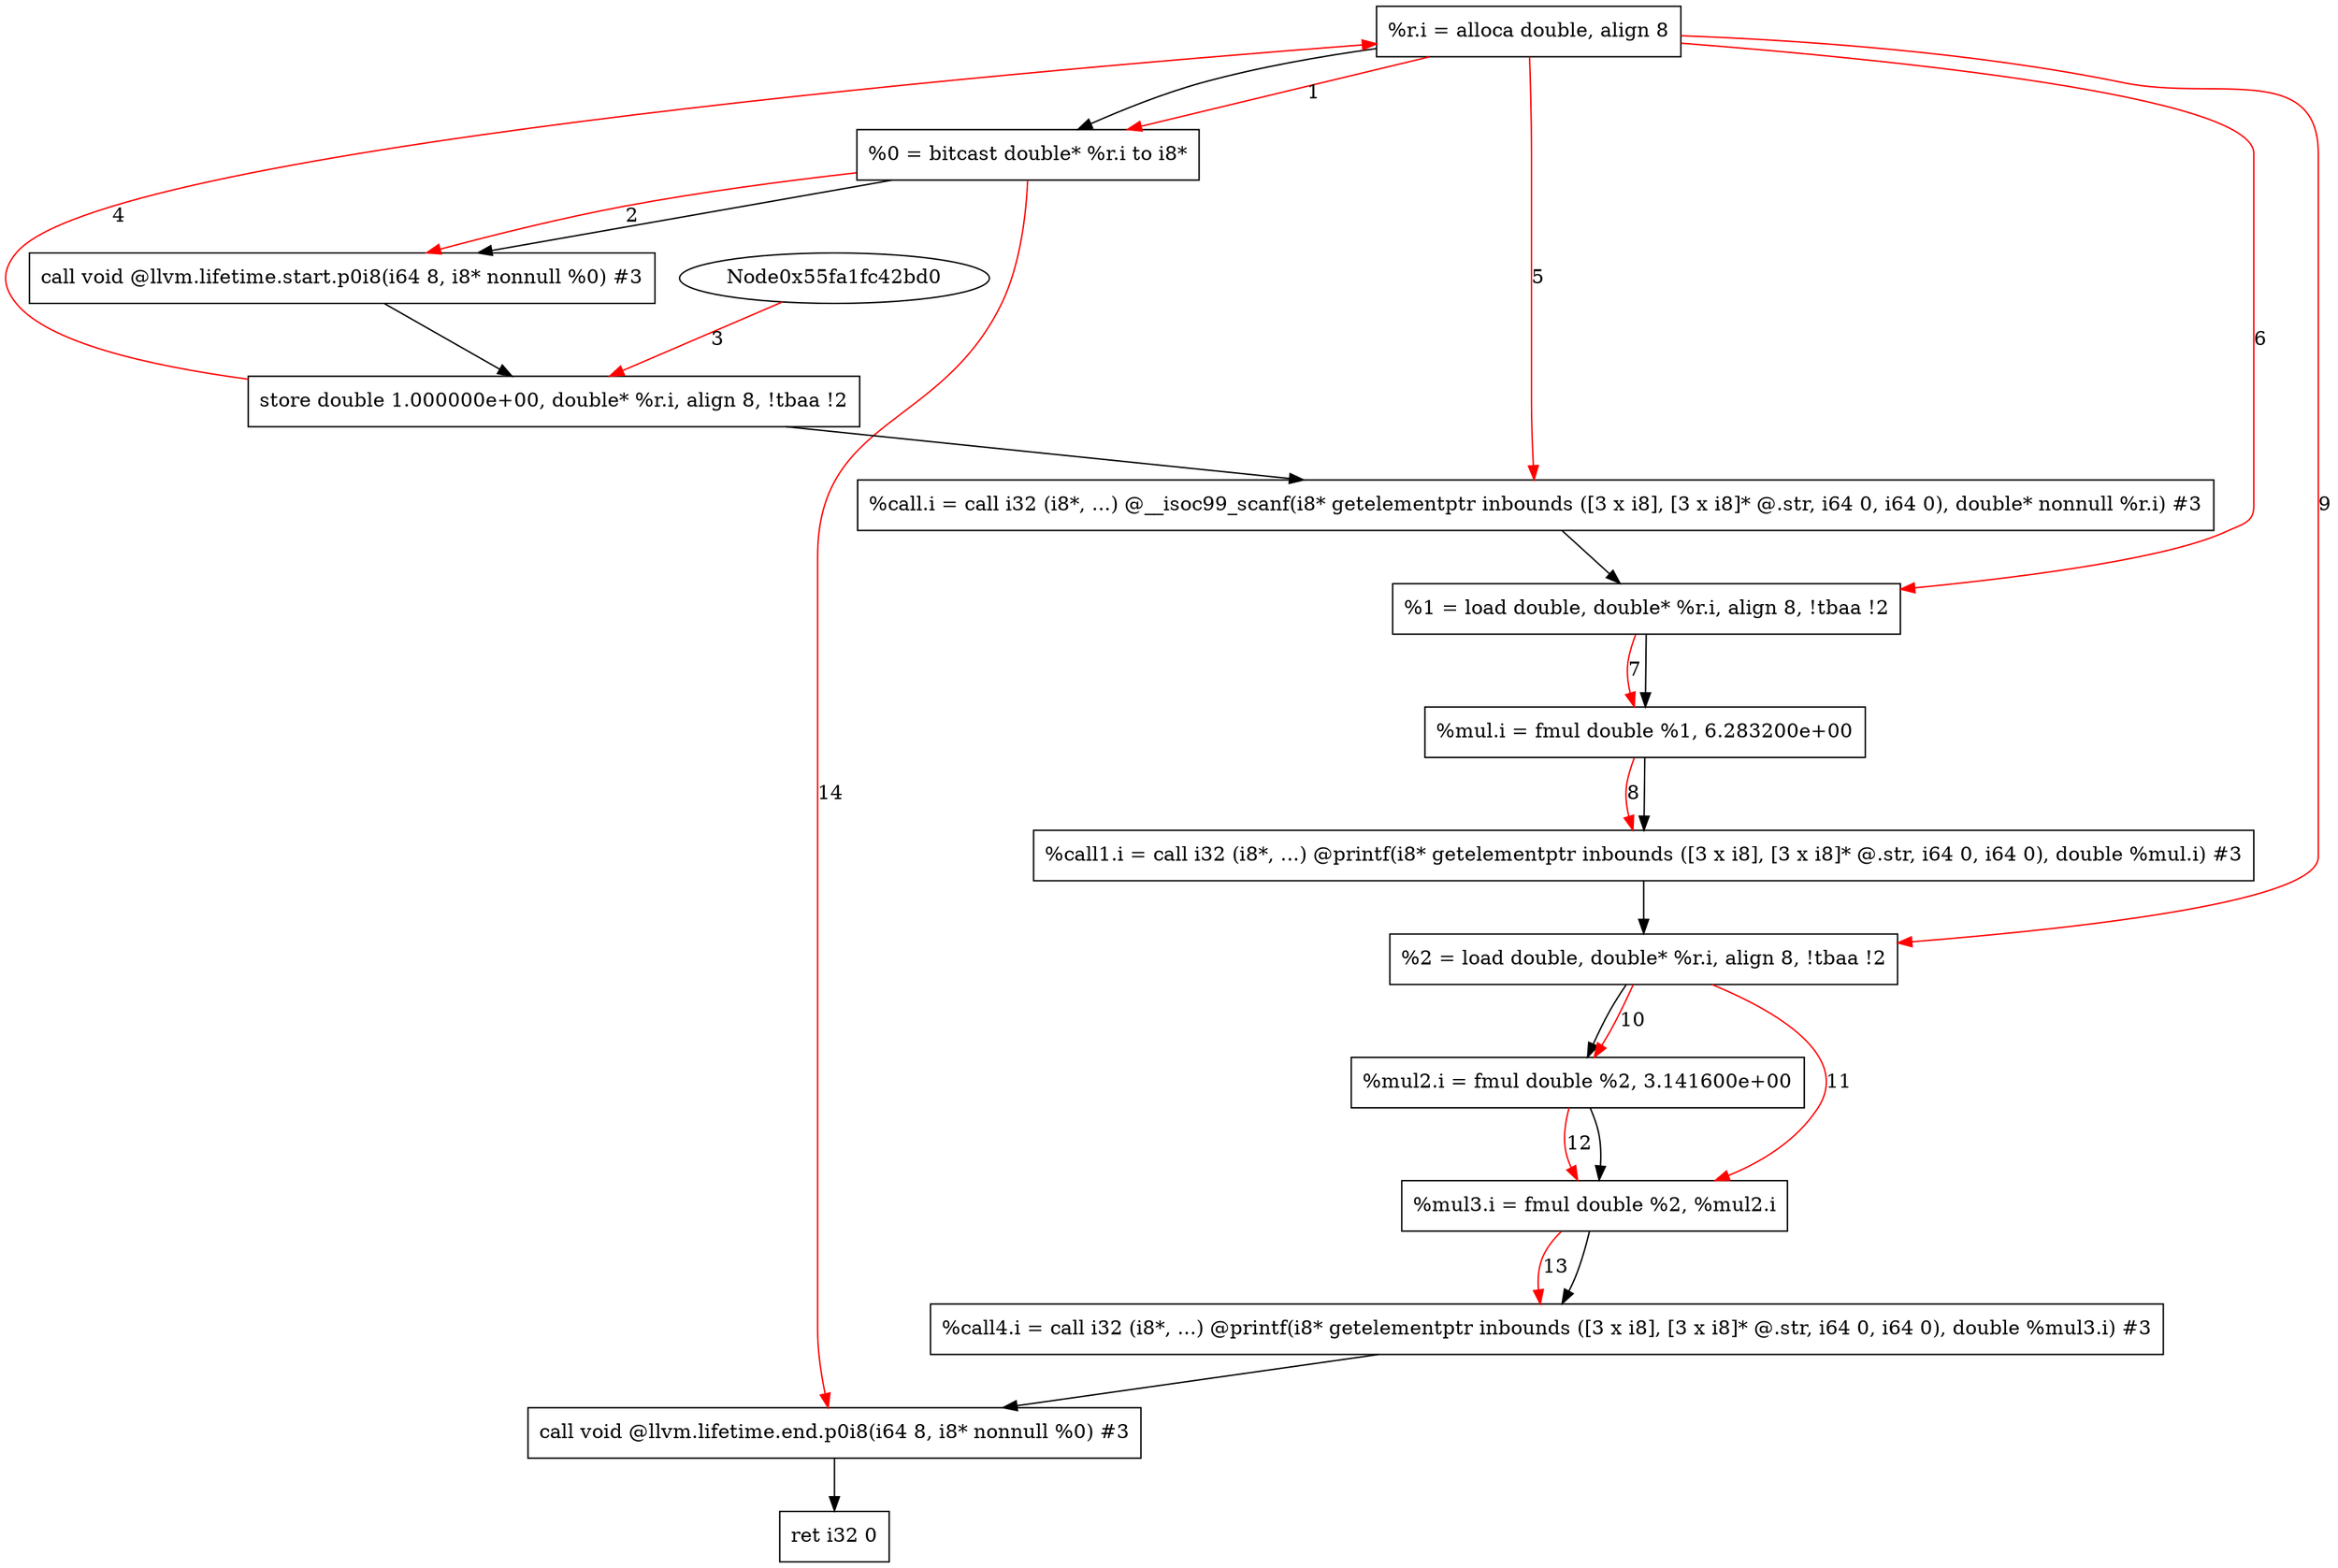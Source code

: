 digraph "CDFG for'main' function" {
	Node0x55fa1fc43e48[shape=record, label="  %r.i = alloca double, align 8"]
	Node0x55fa1fc45338[shape=record, label="  %0 = bitcast double* %r.i to i8*"]
	Node0x55fa1fc454a8[shape=record, label="  call void @llvm.lifetime.start.p0i8(i64 8, i8* nonnull %0) #3"]
	Node0x55fa1fc45580[shape=record, label="  store double 1.000000e+00, double* %r.i, align 8, !tbaa !2"]
	Node0x55fa1fc45618[shape=record, label="  %call.i = call i32 (i8*, ...) @__isoc99_scanf(i8* getelementptr inbounds ([3 x i8], [3 x i8]* @.str, i64 0, i64 0), double* nonnull %r.i) #3"]
	Node0x55fa1fc456d8[shape=record, label="  %1 = load double, double* %r.i, align 8, !tbaa !2"]
	Node0x55fa1fc45770[shape=record, label="  %mul.i = fmul double %1, 6.283200e+00"]
	Node0x55fa1fc45818[shape=record, label="  %call1.i = call i32 (i8*, ...) @printf(i8* getelementptr inbounds ([3 x i8], [3 x i8]* @.str, i64 0, i64 0), double %mul.i) #3"]
	Node0x55fa1fc458f8[shape=record, label="  %2 = load double, double* %r.i, align 8, !tbaa !2"]
	Node0x55fa1fc45970[shape=record, label="  %mul2.i = fmul double %2, 3.141600e+00"]
	Node0x55fa1fc459e0[shape=record, label="  %mul3.i = fmul double %2, %mul2.i"]
	Node0x55fa1fc45aa8[shape=record, label="  %call4.i = call i32 (i8*, ...) @printf(i8* getelementptr inbounds ([3 x i8], [3 x i8]* @.str, i64 0, i64 0), double %mul3.i) #3"]
	Node0x55fa1fc45c48[shape=record, label="  call void @llvm.lifetime.end.p0i8(i64 8, i8* nonnull %0) #3"]
	Node0x55fa1fc45d08[shape=record, label="  ret i32 0"]
	Node0x55fa1fc43e48 -> Node0x55fa1fc45338
	Node0x55fa1fc45338 -> Node0x55fa1fc454a8
	Node0x55fa1fc454a8 -> Node0x55fa1fc45580
	Node0x55fa1fc45580 -> Node0x55fa1fc45618
	Node0x55fa1fc45618 -> Node0x55fa1fc456d8
	Node0x55fa1fc456d8 -> Node0x55fa1fc45770
	Node0x55fa1fc45770 -> Node0x55fa1fc45818
	Node0x55fa1fc45818 -> Node0x55fa1fc458f8
	Node0x55fa1fc458f8 -> Node0x55fa1fc45970
	Node0x55fa1fc45970 -> Node0x55fa1fc459e0
	Node0x55fa1fc459e0 -> Node0x55fa1fc45aa8
	Node0x55fa1fc45aa8 -> Node0x55fa1fc45c48
	Node0x55fa1fc45c48 -> Node0x55fa1fc45d08
edge [color=red]
	Node0x55fa1fc43e48 -> Node0x55fa1fc45338[label="1"]
	Node0x55fa1fc45338 -> Node0x55fa1fc454a8[label="2"]
	Node0x55fa1fc42bd0 -> Node0x55fa1fc45580[label="3"]
	Node0x55fa1fc45580 -> Node0x55fa1fc43e48[label="4"]
	Node0x55fa1fc43e48 -> Node0x55fa1fc45618[label="5"]
	Node0x55fa1fc43e48 -> Node0x55fa1fc456d8[label="6"]
	Node0x55fa1fc456d8 -> Node0x55fa1fc45770[label="7"]
	Node0x55fa1fc45770 -> Node0x55fa1fc45818[label="8"]
	Node0x55fa1fc43e48 -> Node0x55fa1fc458f8[label="9"]
	Node0x55fa1fc458f8 -> Node0x55fa1fc45970[label="10"]
	Node0x55fa1fc458f8 -> Node0x55fa1fc459e0[label="11"]
	Node0x55fa1fc45970 -> Node0x55fa1fc459e0[label="12"]
	Node0x55fa1fc459e0 -> Node0x55fa1fc45aa8[label="13"]
	Node0x55fa1fc45338 -> Node0x55fa1fc45c48[label="14"]
}
